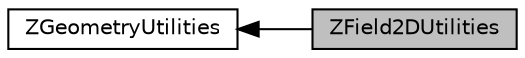 digraph "ZField2DUtilities"
{
  edge [fontname="Helvetica",fontsize="10",labelfontname="Helvetica",labelfontsize="10"];
  node [fontname="Helvetica",fontsize="10",shape=record];
  rankdir=LR;
  Node1 [label="ZGeometryUtilities",height=0.2,width=0.4,color="black", fillcolor="white", style="filled",URL="$group__z_geometry_utilities.html",tooltip="Collection of utility methods for graphs, meshes and fields. "];
  Node0 [label="ZField2DUtilities",height=0.2,width=0.4,color="black", fillcolor="grey75", style="filled", fontcolor="black"];
  Node1->Node0 [shape=plaintext, dir="back", style="solid"];
}
